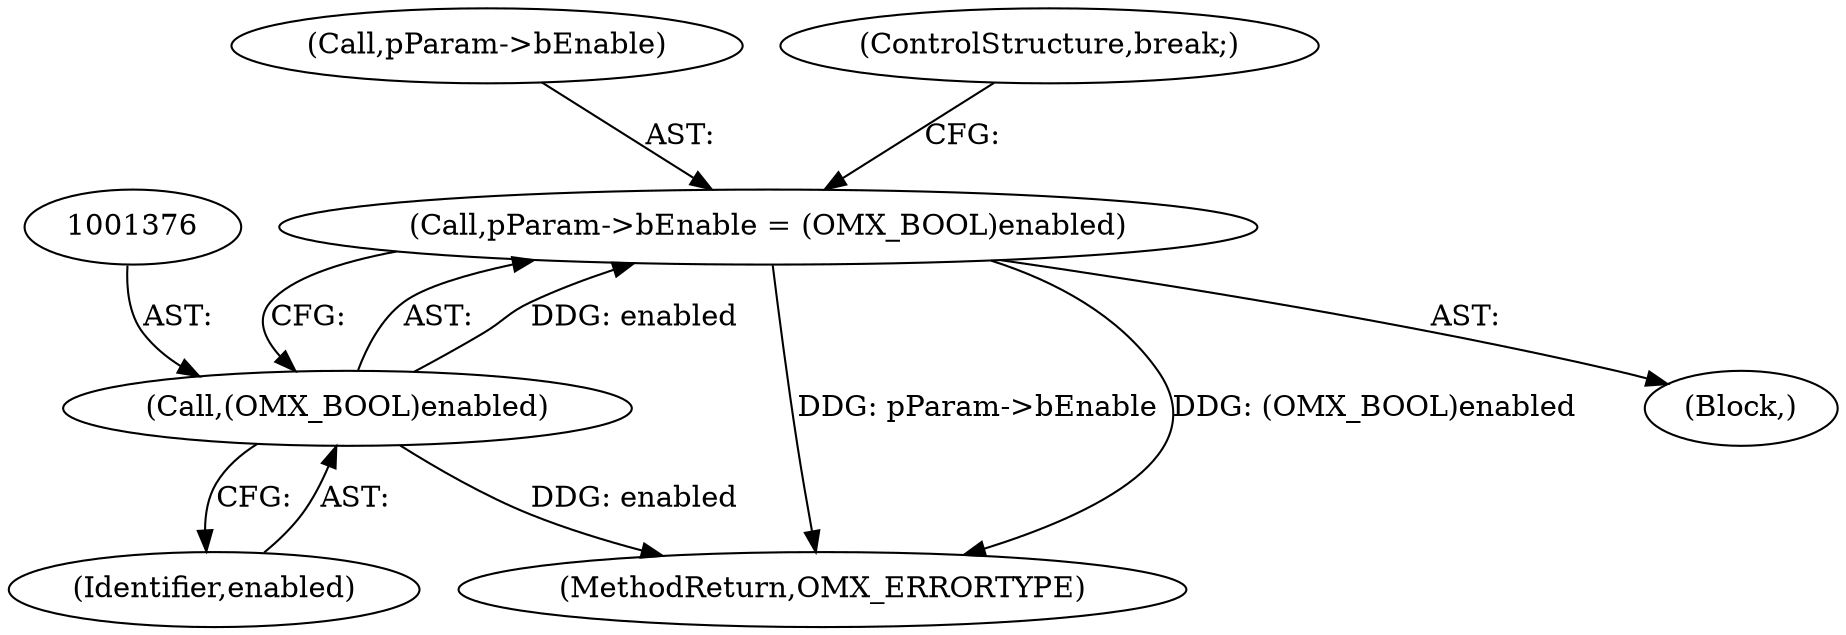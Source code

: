 digraph "0_Android_560ccdb509a7b86186fac0fce1b25bd9a3e6a6e8_5@pointer" {
"1001371" [label="(Call,pParam->bEnable = (OMX_BOOL)enabled)"];
"1001375" [label="(Call,(OMX_BOOL)enabled)"];
"1001444" [label="(MethodReturn,OMX_ERRORTYPE)"];
"1001377" [label="(Identifier,enabled)"];
"1001372" [label="(Call,pParam->bEnable)"];
"1001370" [label="(Block,)"];
"1001371" [label="(Call,pParam->bEnable = (OMX_BOOL)enabled)"];
"1001378" [label="(ControlStructure,break;)"];
"1001375" [label="(Call,(OMX_BOOL)enabled)"];
"1001371" -> "1001370"  [label="AST: "];
"1001371" -> "1001375"  [label="CFG: "];
"1001372" -> "1001371"  [label="AST: "];
"1001375" -> "1001371"  [label="AST: "];
"1001378" -> "1001371"  [label="CFG: "];
"1001371" -> "1001444"  [label="DDG: pParam->bEnable"];
"1001371" -> "1001444"  [label="DDG: (OMX_BOOL)enabled"];
"1001375" -> "1001371"  [label="DDG: enabled"];
"1001375" -> "1001377"  [label="CFG: "];
"1001376" -> "1001375"  [label="AST: "];
"1001377" -> "1001375"  [label="AST: "];
"1001375" -> "1001444"  [label="DDG: enabled"];
}
